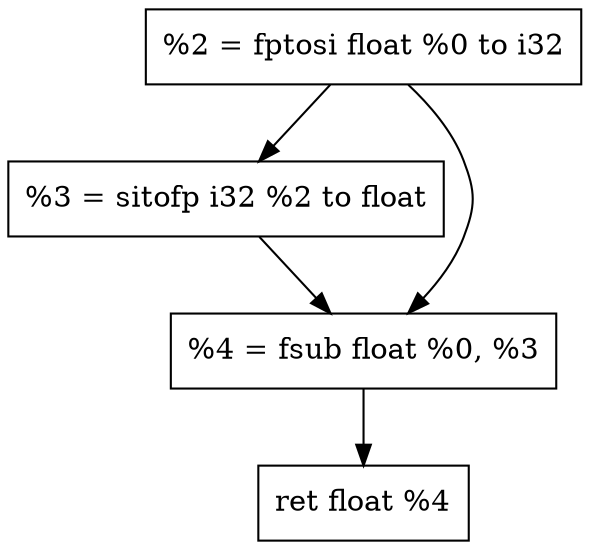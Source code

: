 digraph "DFG for'truncate_number' function" {
 Node0x55ad3df2a950[shape=record, label="  %2 = fptosi float %0 to i32"];
 Node0x55ad3df2aa30[shape=record, label="  %3 = sitofp i32 %2 to float"];
 Node0x55ad3df2ab50[shape=record, label="  %4 = fsub float %0, %3"];
 Node0x55ad3df2ac50[shape=record, label="  ret float %4"];
 Node0x55ad3df2a950 -> Node0x55ad3df2aa30
 Node0x55ad3df2a950 -> Node0x55ad3df2ab50
 Node0x55ad3df2aa30 -> Node0x55ad3df2ab50
 Node0x55ad3df2ab50 -> Node0x55ad3df2ac50
}
